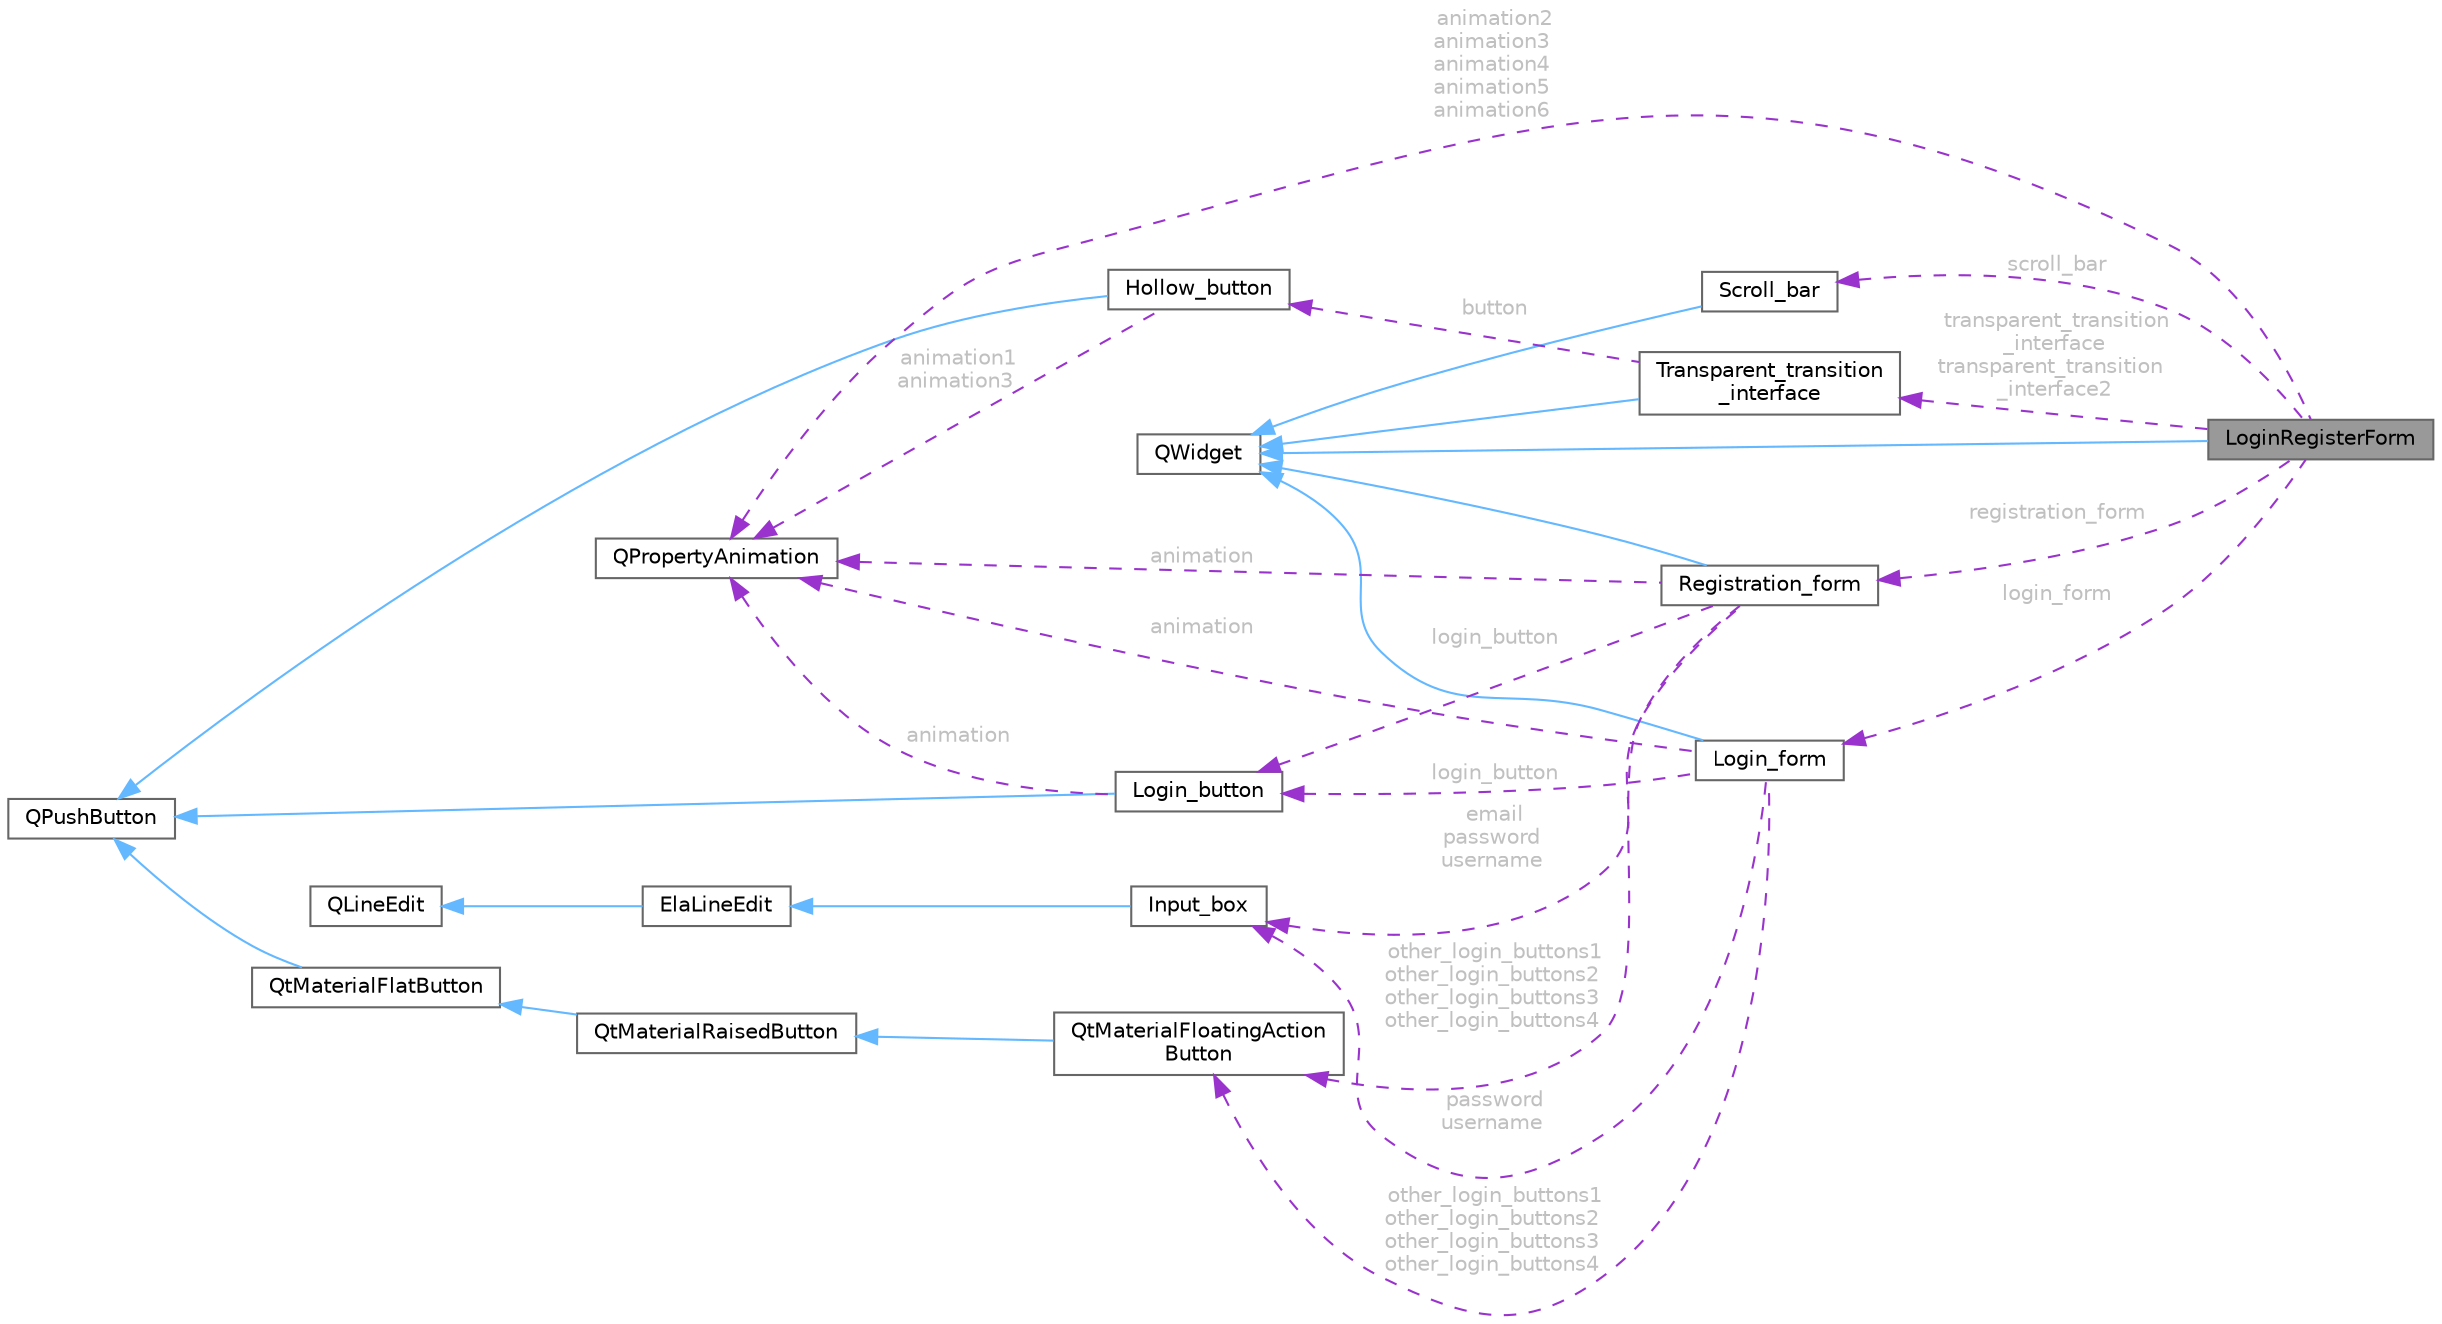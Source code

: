 digraph "LoginRegisterForm"
{
 // LATEX_PDF_SIZE
  bgcolor="transparent";
  edge [fontname=Helvetica,fontsize=10,labelfontname=Helvetica,labelfontsize=10];
  node [fontname=Helvetica,fontsize=10,shape=box,height=0.2,width=0.4];
  rankdir="LR";
  Node1 [id="Node000001",label="LoginRegisterForm",height=0.2,width=0.4,color="gray40", fillcolor="grey60", style="filled", fontcolor="black",tooltip=" "];
  Node2 -> Node1 [id="edge1_Node000001_Node000002",dir="back",color="steelblue1",style="solid",tooltip=" "];
  Node2 [id="Node000002",label="QWidget",height=0.2,width=0.4,color="gray40", fillcolor="white", style="filled",tooltip=" "];
  Node3 -> Node1 [id="edge2_Node000001_Node000003",dir="back",color="darkorchid3",style="dashed",tooltip=" ",label=" scroll_bar",fontcolor="grey" ];
  Node3 [id="Node000003",label="Scroll_bar",height=0.2,width=0.4,color="gray40", fillcolor="white", style="filled",URL="$class_scroll__bar.html",tooltip=" "];
  Node2 -> Node3 [id="edge3_Node000003_Node000002",dir="back",color="steelblue1",style="solid",tooltip=" "];
  Node4 -> Node1 [id="edge4_Node000001_Node000004",dir="back",color="darkorchid3",style="dashed",tooltip=" ",label=" transparent_transition\l_interface\ntransparent_transition\l_interface2",fontcolor="grey" ];
  Node4 [id="Node000004",label="Transparent_transition\l_interface",height=0.2,width=0.4,color="gray40", fillcolor="white", style="filled",URL="$class_transparent__transition__interface.html",tooltip=" "];
  Node2 -> Node4 [id="edge5_Node000004_Node000002",dir="back",color="steelblue1",style="solid",tooltip=" "];
  Node5 -> Node4 [id="edge6_Node000004_Node000005",dir="back",color="darkorchid3",style="dashed",tooltip=" ",label=" button",fontcolor="grey" ];
  Node5 [id="Node000005",label="Hollow_button",height=0.2,width=0.4,color="gray40", fillcolor="white", style="filled",URL="$class_hollow__button.html",tooltip=" "];
  Node6 -> Node5 [id="edge7_Node000005_Node000006",dir="back",color="steelblue1",style="solid",tooltip=" "];
  Node6 [id="Node000006",label="QPushButton",height=0.2,width=0.4,color="gray40", fillcolor="white", style="filled",tooltip=" "];
  Node7 -> Node5 [id="edge8_Node000005_Node000007",dir="back",color="darkorchid3",style="dashed",tooltip=" ",label=" animation1\nanimation3",fontcolor="grey" ];
  Node7 [id="Node000007",label="QPropertyAnimation",height=0.2,width=0.4,color="gray40", fillcolor="white", style="filled",URL="$class_q_property_animation.html",tooltip="Qt 属性动画类，用于窗口缩放动画"];
  Node8 -> Node1 [id="edge9_Node000001_Node000008",dir="back",color="darkorchid3",style="dashed",tooltip=" ",label=" registration_form",fontcolor="grey" ];
  Node8 [id="Node000008",label="Registration_form",height=0.2,width=0.4,color="gray40", fillcolor="white", style="filled",URL="$class_registration__form.html",tooltip=" "];
  Node2 -> Node8 [id="edge10_Node000008_Node000002",dir="back",color="steelblue1",style="solid",tooltip=" "];
  Node7 -> Node8 [id="edge11_Node000008_Node000007",dir="back",color="darkorchid3",style="dashed",tooltip=" ",label=" animation",fontcolor="grey" ];
  Node9 -> Node8 [id="edge12_Node000008_Node000009",dir="back",color="darkorchid3",style="dashed",tooltip=" ",label=" email\npassword\nusername",fontcolor="grey" ];
  Node9 [id="Node000009",label="Input_box",height=0.2,width=0.4,color="gray40", fillcolor="white", style="filled",URL="$class_input__box.html",tooltip=" "];
  Node10 -> Node9 [id="edge13_Node000009_Node000010",dir="back",color="steelblue1",style="solid",tooltip=" "];
  Node10 [id="Node000010",label="ElaLineEdit",height=0.2,width=0.4,color="gray40", fillcolor="white", style="filled",URL="$class_ela_line_edit.html",tooltip=" "];
  Node11 -> Node10 [id="edge14_Node000010_Node000011",dir="back",color="steelblue1",style="solid",tooltip=" "];
  Node11 [id="Node000011",label="QLineEdit",height=0.2,width=0.4,color="gray40", fillcolor="white", style="filled",tooltip=" "];
  Node12 -> Node8 [id="edge15_Node000008_Node000012",dir="back",color="darkorchid3",style="dashed",tooltip=" ",label=" login_button",fontcolor="grey" ];
  Node12 [id="Node000012",label="Login_button",height=0.2,width=0.4,color="gray40", fillcolor="white", style="filled",URL="$class_login__button.html",tooltip=" "];
  Node6 -> Node12 [id="edge16_Node000012_Node000006",dir="back",color="steelblue1",style="solid",tooltip=" "];
  Node7 -> Node12 [id="edge17_Node000012_Node000007",dir="back",color="darkorchid3",style="dashed",tooltip=" ",label=" animation",fontcolor="grey" ];
  Node13 -> Node8 [id="edge18_Node000008_Node000013",dir="back",color="darkorchid3",style="dashed",tooltip=" ",label=" other_login_buttons1\nother_login_buttons2\nother_login_buttons3\nother_login_buttons4",fontcolor="grey" ];
  Node13 [id="Node000013",label="QtMaterialFloatingAction\lButton",height=0.2,width=0.4,color="gray40", fillcolor="white", style="filled",URL="$class_qt_material_floating_action_button.html",tooltip="浮动动作按钮类，继承自 QtMaterialRaisedButton，支持 Material Design 风格"];
  Node14 -> Node13 [id="edge19_Node000013_Node000014",dir="back",color="steelblue1",style="solid",tooltip=" "];
  Node14 [id="Node000014",label="QtMaterialRaisedButton",height=0.2,width=0.4,color="gray40", fillcolor="white", style="filled",URL="$class_qt_material_raised_button.html",tooltip="凸起按钮类，继承自 QtMaterialFlatButton，支持 Material Design 风格"];
  Node15 -> Node14 [id="edge20_Node000014_Node000015",dir="back",color="steelblue1",style="solid",tooltip=" "];
  Node15 [id="Node000015",label="QtMaterialFlatButton",height=0.2,width=0.4,color="gray40", fillcolor="white", style="filled",URL="$class_qt_material_flat_button.html",tooltip="扁平按钮类，继承自 QPushButton，支持 Material Design 风格"];
  Node6 -> Node15 [id="edge21_Node000015_Node000006",dir="back",color="steelblue1",style="solid",tooltip=" "];
  Node16 -> Node1 [id="edge22_Node000001_Node000016",dir="back",color="darkorchid3",style="dashed",tooltip=" ",label=" login_form",fontcolor="grey" ];
  Node16 [id="Node000016",label="Login_form",height=0.2,width=0.4,color="gray40", fillcolor="white", style="filled",URL="$class_login__form.html",tooltip=" "];
  Node2 -> Node16 [id="edge23_Node000016_Node000002",dir="back",color="steelblue1",style="solid",tooltip=" "];
  Node7 -> Node16 [id="edge24_Node000016_Node000007",dir="back",color="darkorchid3",style="dashed",tooltip=" ",label=" animation",fontcolor="grey" ];
  Node9 -> Node16 [id="edge25_Node000016_Node000009",dir="back",color="darkorchid3",style="dashed",tooltip=" ",label=" password\nusername",fontcolor="grey" ];
  Node12 -> Node16 [id="edge26_Node000016_Node000012",dir="back",color="darkorchid3",style="dashed",tooltip=" ",label=" login_button",fontcolor="grey" ];
  Node13 -> Node16 [id="edge27_Node000016_Node000013",dir="back",color="darkorchid3",style="dashed",tooltip=" ",label=" other_login_buttons1\nother_login_buttons2\nother_login_buttons3\nother_login_buttons4",fontcolor="grey" ];
  Node7 -> Node1 [id="edge28_Node000001_Node000007",dir="back",color="darkorchid3",style="dashed",tooltip=" ",label=" animation2\nanimation3\nanimation4\nanimation5\nanimation6",fontcolor="grey" ];
}
